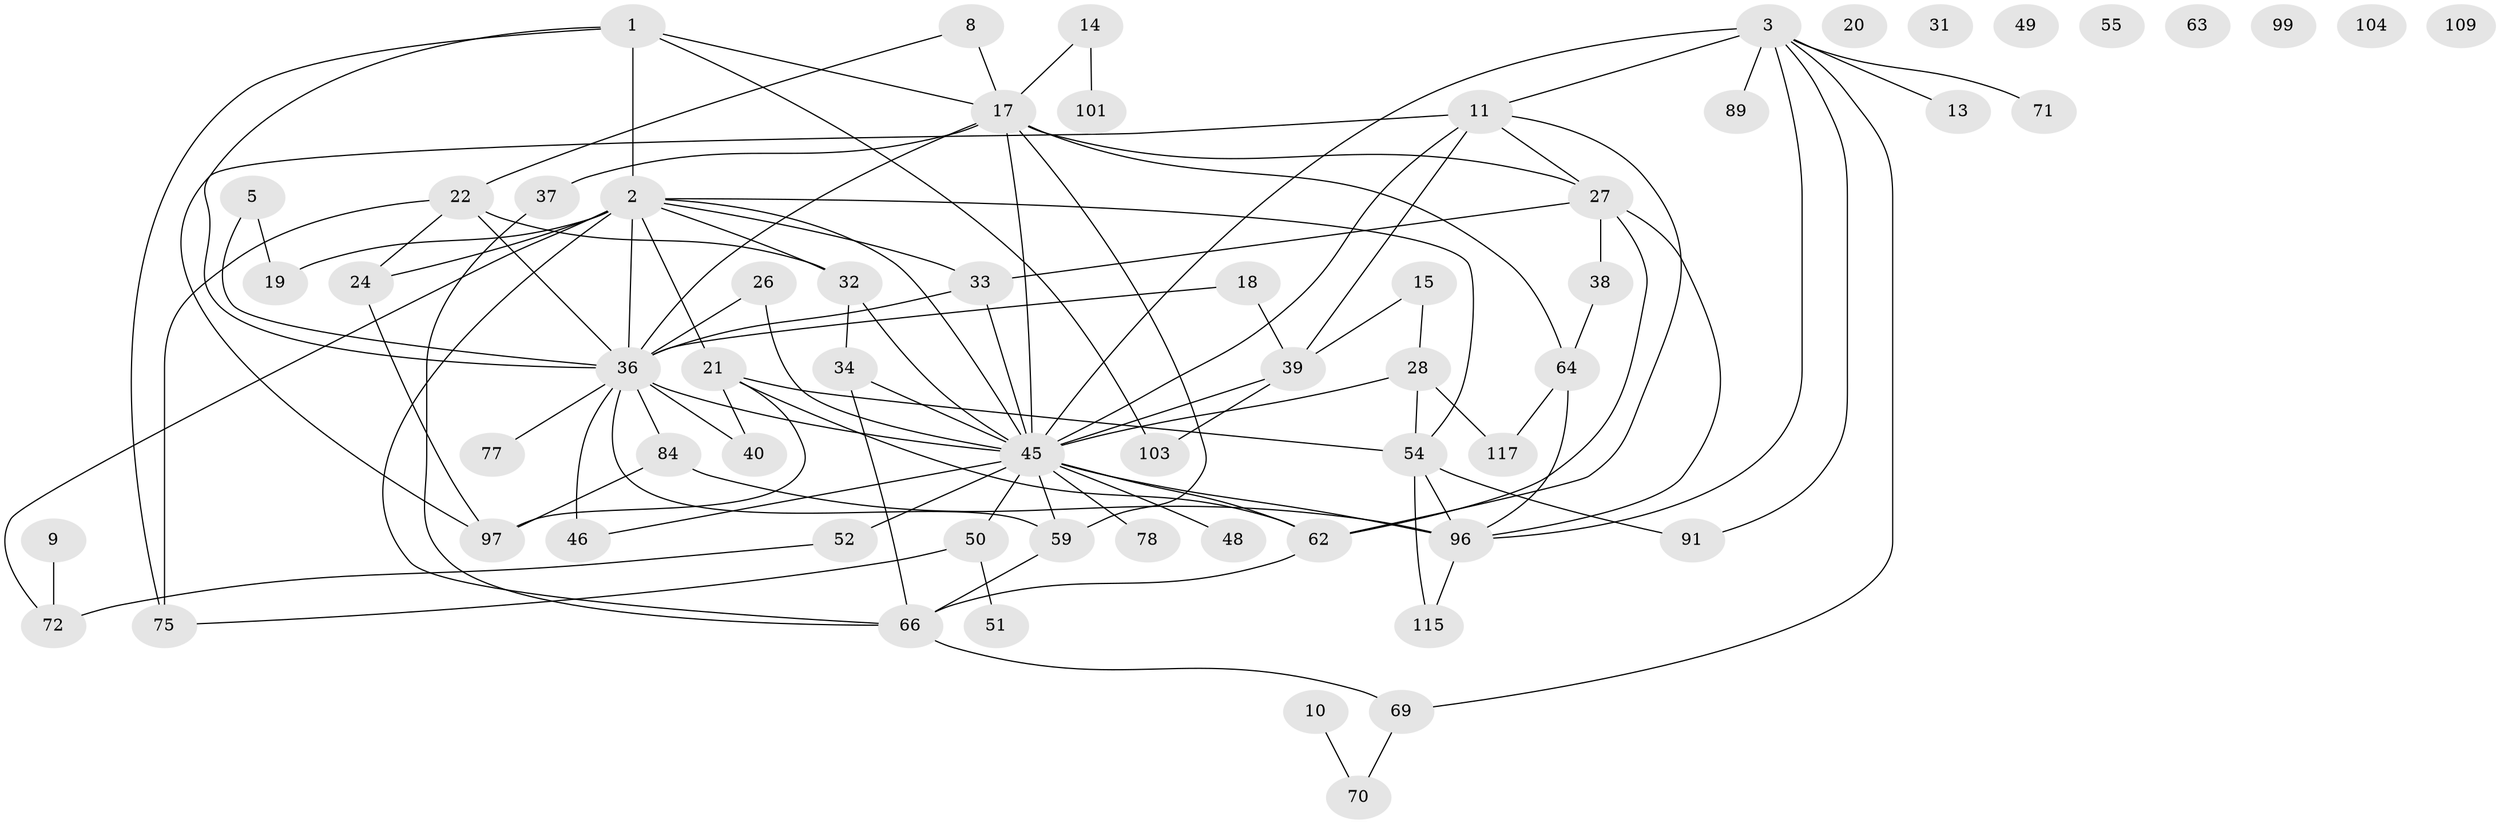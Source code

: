 // original degree distribution, {3: 0.19047619047619047, 7: 0.03968253968253968, 1: 0.18253968253968253, 6: 0.031746031746031744, 2: 0.2222222222222222, 4: 0.18253968253968253, 0: 0.06349206349206349, 5: 0.07936507936507936, 8: 0.007936507936507936}
// Generated by graph-tools (version 1.1) at 2025/16/03/04/25 18:16:43]
// undirected, 63 vertices, 103 edges
graph export_dot {
graph [start="1"]
  node [color=gray90,style=filled];
  1 [super="+43+85+80"];
  2 [super="+7+65+57+93+16"];
  3 [super="+4"];
  5 [super="+88"];
  8 [super="+123+41"];
  9;
  10 [super="+102"];
  11 [super="+23+73"];
  13;
  14 [super="+87+35"];
  15;
  17 [super="+42+58"];
  18 [super="+25"];
  19;
  20;
  21 [super="+92+94+29"];
  22;
  24;
  26;
  27 [super="+30"];
  28 [super="+47+122"];
  31;
  32 [super="+44+60"];
  33;
  34;
  36 [super="+106+82+118+76+56"];
  37;
  38;
  39 [super="+53"];
  40;
  45 [super="+81+68"];
  46;
  48;
  49;
  50 [super="+74"];
  51;
  52 [super="+95"];
  54 [super="+90+61"];
  55;
  59 [super="+67"];
  62 [super="+116"];
  63;
  64;
  66;
  69;
  70;
  71;
  72;
  75 [super="+125"];
  77;
  78 [super="+100"];
  84;
  89;
  91 [super="+98"];
  96 [super="+108"];
  97 [super="+110"];
  99;
  101;
  103;
  104;
  109;
  115;
  117 [super="+120"];
  1 -- 2;
  1 -- 103;
  1 -- 75;
  1 -- 36;
  1 -- 17;
  2 -- 24;
  2 -- 19;
  2 -- 36 [weight=2];
  2 -- 32 [weight=2];
  2 -- 54;
  2 -- 72;
  2 -- 33;
  2 -- 66;
  2 -- 45 [weight=2];
  2 -- 21;
  3 -- 96;
  3 -- 69;
  3 -- 71;
  3 -- 13;
  3 -- 45 [weight=3];
  3 -- 89;
  3 -- 91;
  3 -- 11;
  5 -- 19;
  5 -- 36;
  8 -- 17;
  8 -- 22;
  9 -- 72;
  10 -- 70;
  11 -- 27;
  11 -- 39;
  11 -- 97;
  11 -- 45;
  11 -- 62;
  14 -- 17;
  14 -- 101;
  15 -- 39;
  15 -- 28;
  17 -- 64;
  17 -- 37;
  17 -- 45;
  17 -- 59;
  17 -- 36;
  17 -- 27;
  18 -- 36;
  18 -- 39;
  21 -- 40;
  21 -- 62;
  21 -- 54;
  21 -- 97;
  22 -- 24;
  22 -- 32;
  22 -- 36;
  22 -- 75;
  24 -- 97;
  26 -- 36;
  26 -- 45;
  27 -- 96;
  27 -- 33;
  27 -- 38;
  27 -- 62;
  28 -- 117;
  28 -- 54;
  28 -- 45;
  32 -- 45;
  32 -- 34;
  33 -- 36;
  33 -- 45;
  34 -- 66;
  34 -- 45;
  36 -- 46 [weight=2];
  36 -- 84 [weight=2];
  36 -- 45 [weight=3];
  36 -- 40;
  36 -- 59;
  36 -- 77;
  37 -- 66;
  38 -- 64;
  39 -- 103;
  39 -- 45;
  45 -- 96 [weight=2];
  45 -- 52 [weight=3];
  45 -- 78 [weight=2];
  45 -- 46;
  45 -- 48;
  45 -- 50;
  45 -- 59;
  45 -- 62;
  50 -- 51;
  50 -- 75;
  52 -- 72;
  54 -- 96;
  54 -- 115;
  54 -- 91;
  59 -- 66;
  62 -- 66;
  64 -- 117;
  64 -- 96;
  66 -- 69;
  69 -- 70;
  84 -- 96;
  84 -- 97;
  96 -- 115;
}
